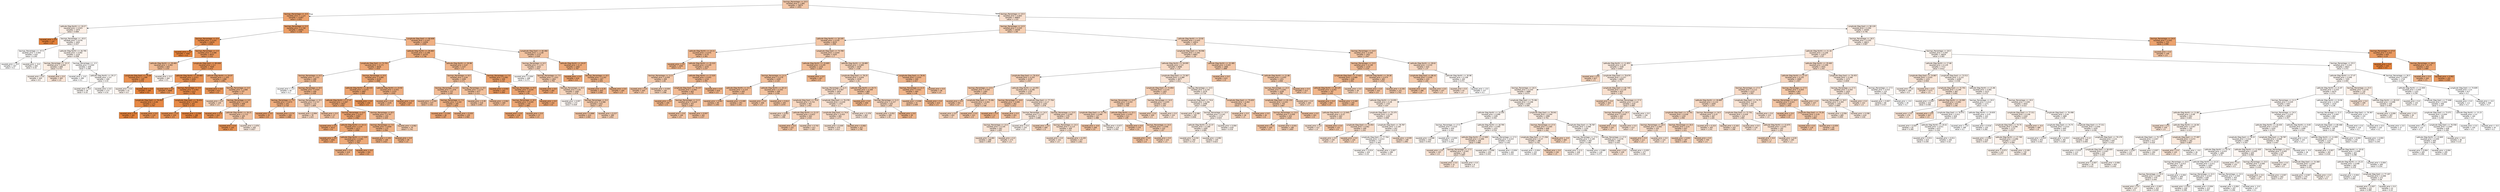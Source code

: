 digraph Tree {
node [shape=box, style="filled", color="black", fontname="helvetica"] ;
edge [fontname="helvetica"] ;
0 [label="Savings_Percentage <= 10.5\nsquared_error = 1.681\nsamples = 79870\nvalue = 1.853", fillcolor="#f4c8a9"] ;
1 [label="Savings_Percentage <= -0.5\nsquared_error = 1.123\nsamples = 31067\nvalue = 3.001", fillcolor="#eca26d"] ;
0 -> 1 [labeldistance=2.5, labelangle=45, headlabel="True"] ;
2 [label="Latitude (Deg North) <= 19.27\nsquared_error = 0.923\nsamples = 1974\nvalue = 0.684", fillcolor="#fcefe6"] ;
1 -> 2 ;
3 [label="squared_error = 0.0\nsamples = 142\nvalue = 4.0", fillcolor="#e58139"] ;
2 -> 3 ;
4 [label="Savings_Percentage <= -43.0\nsquared_error = 0.076\nsamples = 1832\nvalue = 0.427", fillcolor="#fdf7f3"] ;
2 -> 4 ;
5 [label="Savings_Percentage <= -57.5\nsquared_error = 0.004\nsamples = 616\nvalue = 0.265", fillcolor="#fffdfc"] ;
4 -> 5 ;
6 [label="squared_error = -0.0\nsamples = 307\nvalue = 0.2", fillcolor="#ffffff"] ;
5 -> 6 ;
7 [label="squared_error = -0.0\nsamples = 309\nvalue = 0.33", fillcolor="#fefbf8"] ;
5 -> 7 ;
8 [label="Latitude (Deg North) <= 26.795\nsquared_error = 0.092\nsamples = 1216\nvalue = 0.508", fillcolor="#fdf5ef"] ;
4 -> 8 ;
9 [label="Savings_Percentage <= -21.5\nsquared_error = 0.062\nsamples = 608\nvalue = 0.751", fillcolor="#fbede2"] ;
8 -> 9 ;
10 [label="squared_error = 0.0\nsamples = 303\nvalue = 0.5", fillcolor="#fdf5ef"] ;
9 -> 10 ;
11 [label="squared_error = 0.0\nsamples = 305\nvalue = 1.0", fillcolor="#fae4d5"] ;
9 -> 11 ;
12 [label="Savings_Percentage <= -2.5\nsquared_error = 0.004\nsamples = 608\nvalue = 0.266", fillcolor="#fffdfc"] ;
8 -> 12 ;
13 [label="squared_error = -0.0\nsamples = 299\nvalue = 0.2", fillcolor="#ffffff"] ;
12 -> 13 ;
14 [label="Latitude (Deg North) <= 29.17\nsquared_error = 0.0\nsamples = 309\nvalue = 0.33", fillcolor="#fefbf8"] ;
12 -> 14 ;
15 [label="squared_error = 0.0\nsamples = 36\nvalue = 0.33", fillcolor="#fefbf8"] ;
14 -> 15 ;
16 [label="squared_error = 0.0\nsamples = 273\nvalue = 0.33", fillcolor="#fefbf8"] ;
14 -> 16 ;
17 [label="Savings_Percentage <= 5.5\nsquared_error = 0.748\nsamples = 29093\nvalue = 3.158", fillcolor="#eb9d65"] ;
1 -> 17 ;
18 [label="Savings_Percentage <= 0.5\nsquared_error = 0.432\nsamples = 15635\nvalue = 3.634", fillcolor="#e88d4c"] ;
17 -> 18 ;
19 [label="squared_error = 0.0\nsamples = 7082\nvalue = 4.0", fillcolor="#e58139"] ;
18 -> 19 ;
20 [label="Savings_Percentage <= 2.5\nsquared_error = 0.586\nsamples = 8553\nvalue = 3.332", fillcolor="#ea975c"] ;
18 -> 20 ;
21 [label="Latitude (Deg North) <= 29.465\nsquared_error = 3.062\nsamples = 604\nvalue = 2.233", fillcolor="#f1bc95"] ;
20 -> 21 ;
22 [label="Longitude (Deg East) <= 75.26\nsquared_error = 1.299\nsamples = 340\nvalue = 3.578", fillcolor="#e88f4f"] ;
21 -> 22 ;
23 [label="squared_error = 0.0\nsamples = 41\nvalue = 0.5", fillcolor="#fdf5ef"] ;
22 -> 23 ;
24 [label="squared_error = 0.0\nsamples = 299\nvalue = 4.0", fillcolor="#e58139"] ;
22 -> 24 ;
25 [label="squared_error = 0.0\nsamples = 264\nvalue = 0.5", fillcolor="#fdf5ef"] ;
21 -> 25 ;
26 [label="Longitude (Deg East) <= 80.608\nsquared_error = 0.3\nsamples = 7949\nvalue = 3.415", fillcolor="#e99457"] ;
20 -> 26 ;
27 [label="Latitude (Deg North) <= 29.465\nsquared_error = 0.011\nsamples = 6581\nvalue = 3.524", fillcolor="#e89152"] ;
26 -> 27 ;
28 [label="squared_error = 0.0\nsamples = 5968\nvalue = 3.5", fillcolor="#e89253"] ;
27 -> 28 ;
29 [label="Savings_Percentage <= 3.5\nsquared_error = 0.062\nsamples = 613\nvalue = 3.756", fillcolor="#e78946"] ;
27 -> 29 ;
30 [label="Longitude (Deg East) <= 76.453\nsquared_error = 0.06\nsamples = 271\nvalue = 3.797", fillcolor="#e68844"] ;
29 -> 30 ;
31 [label="squared_error = 0.0\nsamples = 161\nvalue = 4.0", fillcolor="#e58139"] ;
30 -> 31 ;
32 [label="squared_error = 0.0\nsamples = 110\nvalue = 3.5", fillcolor="#e89253"] ;
30 -> 32 ;
33 [label="Longitude (Deg East) <= 76.453\nsquared_error = 0.062\nsamples = 342\nvalue = 3.724", fillcolor="#e78a47"] ;
29 -> 33 ;
34 [label="squared_error = 0.0\nsamples = 154\nvalue = 3.5", fillcolor="#e89253"] ;
33 -> 34 ;
35 [label="squared_error = 0.038\nsamples = 188\nvalue = 3.907", fillcolor="#e6843e"] ;
33 -> 35 ;
36 [label="Latitude (Deg North) <= 24.07\nsquared_error = 1.355\nsamples = 1368\nvalue = 2.891", fillcolor="#eda673"] ;
26 -> 36 ;
37 [label="squared_error = 0.0\nsamples = 611\nvalue = 3.5", fillcolor="#e89253"] ;
36 -> 37 ;
38 [label="Savings_Percentage <= 3.5\nsquared_error = 1.908\nsamples = 757\nvalue = 2.4", fillcolor="#f0b68c"] ;
36 -> 38 ;
39 [label="squared_error = 0.0\nsamples = 149\nvalue = 1.5", fillcolor="#f6d4bb"] ;
38 -> 39 ;
40 [label="Savings_Percentage <= 4.5\nsquared_error = 2.128\nsamples = 608\nvalue = 2.621", fillcolor="#eeaf81"] ;
38 -> 40 ;
41 [label="squared_error = 0.0\nsamples = 263\nvalue = 3.5", fillcolor="#e89253"] ;
40 -> 41 ;
42 [label="Latitude (Deg North) <= 26.21\nsquared_error = 2.712\nsamples = 345\nvalue = 1.95", fillcolor="#f3c5a4"] ;
40 -> 42 ;
43 [label="squared_error = 0.0\nsamples = 145\nvalue = 3.5", fillcolor="#e89253"] ;
42 -> 43 ;
44 [label="squared_error = 1.676\nsamples = 200\nvalue = 0.827", fillcolor="#fbeade"] ;
42 -> 44 ;
45 [label="Longitude (Deg East) <= 80.608\nsquared_error = 0.547\nsamples = 13458\nvalue = 2.605", fillcolor="#efaf82"] ;
17 -> 45 ;
46 [label="Latitude (Deg North) <= 29.465\nsquared_error = 0.298\nsamples = 10743\nvalue = 2.748", fillcolor="#eeab7a"] ;
45 -> 46 ;
47 [label="Longitude (Deg East) <= 72.701\nsquared_error = 0.171\nsamples = 8636\nvalue = 2.833", fillcolor="#eda876"] ;
46 -> 47 ;
48 [label="Savings_Percentage <= 6.5\nsquared_error = 1.221\nsamples = 496\nvalue = 2.258", fillcolor="#f1bb94"] ;
47 -> 48 ;
49 [label="squared_error = -0.0\nsamples = 40\nvalue = 0.2", fillcolor="#ffffff"] ;
48 -> 49 ;
50 [label="Savings_Percentage <= 8.5\nsquared_error = 0.924\nsamples = 456\nvalue = 2.438", fillcolor="#f0b58a"] ;
48 -> 50 ;
51 [label="Savings_Percentage <= 7.5\nsquared_error = 0.673\nsamples = 341\nvalue = 2.718", fillcolor="#eeac7c"] ;
50 -> 51 ;
52 [label="squared_error = 0.0\nsamples = 35\nvalue = 3.0", fillcolor="#eca26d"] ;
51 -> 52 ;
53 [label="squared_error = 0.74\nsamples = 306\nvalue = 2.686", fillcolor="#eead7d"] ;
51 -> 53 ;
54 [label="Savings_Percentage <= 9.5\nsquared_error = 0.747\nsamples = 115\nvalue = 1.609", fillcolor="#f5d0b6"] ;
50 -> 54 ;
55 [label="squared_error = 0.994\nsamples = 78\nvalue = 1.423", fillcolor="#f7d6bf"] ;
54 -> 55 ;
56 [label="squared_error = 0.0\nsamples = 37\nvalue = 2.0", fillcolor="#f3c3a1"] ;
54 -> 56 ;
57 [label="Savings_Percentage <= 9.5\nsquared_error = 0.085\nsamples = 8140\nvalue = 2.868", fillcolor="#eda774"] ;
47 -> 57 ;
58 [label="Latitude (Deg North) <= 28.315\nsquared_error = 0.073\nsamples = 5987\nvalue = 2.949", fillcolor="#eca470"] ;
57 -> 58 ;
59 [label="Latitude (Deg North) <= 27.47\nsquared_error = 0.067\nsamples = 5837\nvalue = 2.935", fillcolor="#eca470"] ;
58 -> 59 ;
60 [label="Savings_Percentage <= 8.5\nsquared_error = 0.017\nsamples = 5583\nvalue = 2.962", fillcolor="#eca36f"] ;
59 -> 60 ;
61 [label="squared_error = 0.0\nsamples = 3512\nvalue = 3.0", fillcolor="#eca26d"] ;
60 -> 61 ;
62 [label="Latitude (Deg North) <= 14.11\nsquared_error = 0.04\nsamples = 2071\nvalue = 2.899", fillcolor="#eda672"] ;
60 -> 62 ;
63 [label="squared_error = 0.0\nsamples = 1061\nvalue = 3.0", fillcolor="#eca26d"] ;
62 -> 63 ;
64 [label="Latitude (Deg North) <= 17.525\nsquared_error = 0.061\nsamples = 1010\nvalue = 2.793", fillcolor="#eda978"] ;
62 -> 64 ;
65 [label="squared_error = 0.0\nsamples = 419\nvalue = 2.5", fillcolor="#efb387"] ;
64 -> 65 ;
66 [label="squared_error = 0.0\nsamples = 591\nvalue = 3.0", fillcolor="#eca26d"] ;
64 -> 66 ;
67 [label="Savings_Percentage <= 8.5\nsquared_error = 0.767\nsamples = 254\nvalue = 2.329", fillcolor="#f0b890"] ;
59 -> 67 ;
68 [label="Savings_Percentage <= 7.0\nsquared_error = 0.858\nsamples = 175\nvalue = 2.594", fillcolor="#efb082"] ;
67 -> 68 ;
69 [label="squared_error = 1.101\nsamples = 136\nvalue = 2.621", fillcolor="#eeaf81"] ;
68 -> 69 ;
70 [label="squared_error = 0.0\nsamples = 39\nvalue = 2.5", fillcolor="#efb387"] ;
68 -> 70 ;
71 [label="squared_error = 0.062\nsamples = 79\nvalue = 1.741", fillcolor="#f4ccaf"] ;
67 -> 71 ;
72 [label="squared_error = 0.0\nsamples = 150\nvalue = 3.5", fillcolor="#e89253"] ;
58 -> 72 ;
73 [label="Latitude (Deg North) <= 23.92\nsquared_error = 0.051\nsamples = 2153\nvalue = 2.644", fillcolor="#eeae80"] ;
57 -> 73 ;
74 [label="squared_error = 0.0\nsamples = 1535\nvalue = 2.5", fillcolor="#efb387"] ;
73 -> 74 ;
75 [label="squared_error = 0.0\nsamples = 618\nvalue = 3.0", fillcolor="#eca26d"] ;
73 -> 75 ;
76 [label="Latitude (Deg North) <= 30.98\nsquared_error = 0.67\nsamples = 2107\nvalue = 2.4", fillcolor="#f0b68c"] ;
46 -> 76 ;
77 [label="Savings_Percentage <= 8.5\nsquared_error = 0.64\nsamples = 1599\nvalue = 2.171", fillcolor="#f2be98"] ;
76 -> 77 ;
78 [label="Savings_Percentage <= 6.5\nsquared_error = 1.076\nsamples = 722\nvalue = 2.244", fillcolor="#f1bb95"] ;
77 -> 78 ;
79 [label="squared_error = 1.334\nsamples = 537\nvalue = 2.102", fillcolor="#f2c09c"] ;
78 -> 79 ;
80 [label="Savings_Percentage <= 7.5\nsquared_error = 0.102\nsamples = 185\nvalue = 2.654", fillcolor="#eeae7f"] ;
78 -> 80 ;
81 [label="squared_error = 0.244\nsamples = 46\nvalue = 2.87", fillcolor="#eda674"] ;
80 -> 81 ;
82 [label="squared_error = 0.035\nsamples = 139\nvalue = 2.583", fillcolor="#efb083"] ;
80 -> 82 ;
83 [label="Savings_Percentage <= 9.5\nsquared_error = 0.274\nsamples = 877\nvalue = 2.111", fillcolor="#f2c09b"] ;
77 -> 83 ;
84 [label="squared_error = 0.39\nsamples = 518\nvalue = 2.001", fillcolor="#f3c3a1"] ;
83 -> 84 ;
85 [label="squared_error = 0.062\nsamples = 359\nvalue = 2.27", fillcolor="#f1ba93"] ;
83 -> 85 ;
86 [label="Savings_Percentage <= 7.5\nsquared_error = 0.082\nsamples = 508\nvalue = 3.119", fillcolor="#eb9e67"] ;
76 -> 86 ;
87 [label="squared_error = 0.042\nsamples = 201\nvalue = 3.393", fillcolor="#e99559"] ;
86 -> 87 ;
88 [label="Savings_Percentage <= 9.5\nsquared_error = 0.026\nsamples = 307\nvalue = 2.94", fillcolor="#eca470"] ;
86 -> 88 ;
89 [label="Savings_Percentage <= 8.5\nsquared_error = 0.045\nsamples = 155\nvalue = 2.881", fillcolor="#eda673"] ;
88 -> 89 ;
90 [label="squared_error = 0.0\nsamples = 118\nvalue = 3.0", fillcolor="#eca26d"] ;
89 -> 90 ;
91 [label="squared_error = 0.0\nsamples = 37\nvalue = 2.5", fillcolor="#efb387"] ;
89 -> 91 ;
92 [label="squared_error = 0.0\nsamples = 152\nvalue = 3.0", fillcolor="#eca26d"] ;
88 -> 92 ;
93 [label="Longitude (Deg East) <= 82.082\nsquared_error = 1.128\nsamples = 2715\nvalue = 2.039", fillcolor="#f2c29f"] ;
45 -> 93 ;
94 [label="Savings_Percentage <= 6.5\nsquared_error = 1.173\nsamples = 1632\nvalue = 1.543", fillcolor="#f6d2b9"] ;
93 -> 94 ;
95 [label="squared_error = 0.004\nsamples = 268\nvalue = 0.271", fillcolor="#fffdfb"] ;
94 -> 95 ;
96 [label="Savings_Percentage <= 7.5\nsquared_error = 1.022\nsamples = 1364\nvalue = 1.793", fillcolor="#f4caac"] ;
94 -> 96 ;
97 [label="squared_error = 0.0\nsamples = 282\nvalue = 3.0", fillcolor="#eca26d"] ;
96 -> 97 ;
98 [label="Savings_Percentage <= 8.5\nsquared_error = 0.81\nsamples = 1082\nvalue = 1.478", fillcolor="#f6d5bc"] ;
96 -> 98 ;
99 [label="squared_error = 0.007\nsamples = 272\nvalue = 0.429", fillcolor="#fdf7f3"] ;
98 -> 99 ;
100 [label="Savings_Percentage <= 9.5\nsquared_error = 0.586\nsamples = 810\nvalue = 1.831", fillcolor="#f4c9aa"] ;
98 -> 100 ;
101 [label="squared_error = 0.868\nsamples = 414\nvalue = 2.002", fillcolor="#f3c3a1"] ;
100 -> 101 ;
102 [label="squared_error = 0.227\nsamples = 396\nvalue = 1.652", fillcolor="#f5cfb3"] ;
100 -> 102 ;
103 [label="Latitude (Deg North) <= 24.07\nsquared_error = 0.13\nsamples = 1083\nvalue = 2.787", fillcolor="#eda978"] ;
93 -> 103 ;
104 [label="squared_error = 0.0\nsamples = 616\nvalue = 3.0", fillcolor="#eca26d"] ;
103 -> 104 ;
105 [label="Savings_Percentage <= 8.5\nsquared_error = 0.162\nsamples = 467\nvalue = 2.505", fillcolor="#efb387"] ;
103 -> 105 ;
106 [label="squared_error = 0.25\nsamples = 303\nvalue = 2.508", fillcolor="#efb287"] ;
105 -> 106 ;
107 [label="squared_error = 0.0\nsamples = 164\nvalue = 2.5", fillcolor="#efb387"] ;
105 -> 107 ;
108 [label="Savings_Percentage <= 15.5\nsquared_error = 0.663\nsamples = 48803\nvalue = 1.122", fillcolor="#f9e0cf"] ;
0 -> 108 [labeldistance=2.5, labelangle=-45, headlabel="False"] ;
109 [label="Savings_Percentage <= 12.5\nsquared_error = 0.535\nsamples = 19439\nvalue = 1.69", fillcolor="#f5ceb1"] ;
108 -> 109 ;
110 [label="Latitude (Deg North) <= 18.105\nsquared_error = 0.535\nsamples = 8525\nvalue = 1.946", fillcolor="#f3c5a4"] ;
109 -> 110 ;
111 [label="Latitude (Deg North) <= 14.11\nsquared_error = 0.075\nsamples = 3170\nvalue = 2.361", fillcolor="#f0b78e"] ;
110 -> 111 ;
112 [label="squared_error = 0.0\nsamples = 1494\nvalue = 2.5", fillcolor="#efb387"] ;
111 -> 112 ;
113 [label="Latitude (Deg North) <= 15.315\nsquared_error = 0.109\nsamples = 1676\nvalue = 2.237", fillcolor="#f1bb95"] ;
111 -> 113 ;
114 [label="Savings_Percentage <= 11.5\nsquared_error = 0.056\nsamples = 458\nvalue = 1.83", fillcolor="#f4c9aa"] ;
113 -> 114 ;
115 [label="squared_error = 0.0\nsamples = 264\nvalue = 2.0", fillcolor="#f3c3a1"] ;
114 -> 115 ;
116 [label="squared_error = 0.039\nsamples = 194\nvalue = 1.598", fillcolor="#f5d1b6"] ;
114 -> 116 ;
117 [label="Latitude (Deg North) <= 17.525\nsquared_error = 0.043\nsamples = 1218\nvalue = 2.391", fillcolor="#f0b68d"] ;
113 -> 117 ;
118 [label="Longitude (Deg East) <= 76.157\nsquared_error = 0.062\nsamples = 602\nvalue = 2.279", fillcolor="#f1ba93"] ;
117 -> 118 ;
119 [label="squared_error = 0.0\nsamples = 295\nvalue = 2.5", fillcolor="#efb387"] ;
118 -> 119 ;
120 [label="Savings_Percentage <= 11.5\nsquared_error = 0.029\nsamples = 307\nvalue = 2.067", fillcolor="#f2c19e"] ;
118 -> 120 ;
121 [label="squared_error = 0.0\nsamples = 146\nvalue = 2.0", fillcolor="#f3c3a1"] ;
120 -> 121 ;
122 [label="squared_error = 0.047\nsamples = 161\nvalue = 2.127", fillcolor="#f2bf9b"] ;
120 -> 122 ;
123 [label="squared_error = 0.0\nsamples = 616\nvalue = 2.5", fillcolor="#efb387"] ;
117 -> 123 ;
124 [label="Longitude (Deg East) <= 73.785\nsquared_error = 0.644\nsamples = 5355\nvalue = 1.7", fillcolor="#f5cdb1"] ;
110 -> 124 ;
125 [label="Latitude (Deg North) <= 23.805\nsquared_error = 0.245\nsamples = 1316\nvalue = 2.204", fillcolor="#f1bd97"] ;
124 -> 125 ;
126 [label="Savings_Percentage <= 11.5\nsquared_error = 0.279\nsamples = 1049\nvalue = 2.129", fillcolor="#f2bf9a"] ;
125 -> 126 ;
127 [label="Latitude (Deg North) <= 22.1\nsquared_error = 0.224\nsamples = 450\nvalue = 2.252", fillcolor="#f1bb94"] ;
126 -> 127 ;
128 [label="squared_error = 0.061\nsamples = 99\nvalue = 2.293", fillcolor="#f1ba92"] ;
127 -> 128 ;
129 [label="squared_error = 0.269\nsamples = 351\nvalue = 2.241", fillcolor="#f1bb95"] ;
127 -> 129 ;
130 [label="Latitude (Deg North) <= 20.12\nsquared_error = 0.301\nsamples = 599\nvalue = 2.036", fillcolor="#f2c29f"] ;
126 -> 130 ;
131 [label="squared_error = 0.0\nsamples = 306\nvalue = 2.0", fillcolor="#f3c3a1"] ;
130 -> 131 ;
132 [label="squared_error = 0.612\nsamples = 293\nvalue = 2.074", fillcolor="#f2c19d"] ;
130 -> 132 ;
133 [label="squared_error = 0.0\nsamples = 267\nvalue = 2.5", fillcolor="#efb387"] ;
125 -> 133 ;
134 [label="Latitude (Deg North) <= 26.885\nsquared_error = 0.665\nsamples = 4039\nvalue = 1.536", fillcolor="#f6d3b9"] ;
124 -> 134 ;
135 [label="Longitude (Deg East) <= 78.25\nsquared_error = 0.626\nsamples = 3539\nvalue = 1.41", fillcolor="#f7d7c0"] ;
134 -> 135 ;
136 [label="Savings_Percentage <= 11.5\nsquared_error = 0.567\nsamples = 2654\nvalue = 1.216", fillcolor="#f8ddca"] ;
135 -> 136 ;
137 [label="Longitude (Deg East) <= 74.6\nsquared_error = 0.741\nsamples = 901\nvalue = 1.441", fillcolor="#f7d6be"] ;
136 -> 137 ;
138 [label="squared_error = 0.901\nsamples = 338\nvalue = 1.288", fillcolor="#f8dbc6"] ;
137 -> 138 ;
139 [label="Latitude (Deg North) <= 21.57\nsquared_error = 0.622\nsamples = 563\nvalue = 1.533", fillcolor="#f6d3ba"] ;
137 -> 139 ;
140 [label="squared_error = 0.0\nsamples = 152\nvalue = 2.0", fillcolor="#f3c3a1"] ;
139 -> 140 ;
141 [label="squared_error = 0.742\nsamples = 411\nvalue = 1.361", fillcolor="#f7d9c3"] ;
139 -> 141 ;
142 [label="Longitude (Deg East) <= 76.378\nsquared_error = 0.439\nsamples = 1753\nvalue = 1.1", fillcolor="#f9e1d0"] ;
136 -> 142 ;
143 [label="Longitude (Deg East) <= 74.6\nsquared_error = 0.433\nsamples = 891\nvalue = 1.277", fillcolor="#f8dbc7"] ;
142 -> 143 ;
144 [label="squared_error = 0.449\nsamples = 570\nvalue = 1.013", fillcolor="#f9e4d5"] ;
143 -> 144 ;
145 [label="squared_error = 0.062\nsamples = 321\nvalue = 1.746", fillcolor="#f4ccae"] ;
143 -> 145 ;
146 [label="squared_error = 0.378\nsamples = 862\nvalue = 0.916", fillcolor="#fae7da"] ;
142 -> 146 ;
147 [label="Latitude (Deg North) <= 24.71\nsquared_error = 0.349\nsamples = 885\nvalue = 1.993", fillcolor="#f3c4a2"] ;
135 -> 147 ;
148 [label="squared_error = 0.0\nsamples = 456\nvalue = 2.5", fillcolor="#efb387"] ;
147 -> 148 ;
149 [label="Savings_Percentage <= 11.5\nsquared_error = 0.157\nsamples = 429\nvalue = 1.455", fillcolor="#f6d5be"] ;
147 -> 149 ;
150 [label="squared_error = 0.052\nsamples = 390\nvalue = 1.35", fillcolor="#f7d9c3"] ;
149 -> 150 ;
151 [label="squared_error = 0.0\nsamples = 39\nvalue = 2.5", fillcolor="#efb387"] ;
149 -> 151 ;
152 [label="Longitude (Deg East) <= 76.91\nsquared_error = 0.033\nsamples = 500\nvalue = 2.427", fillcolor="#f0b58b"] ;
134 -> 152 ;
153 [label="Savings_Percentage <= 11.5\nsquared_error = 0.021\nsamples = 464\nvalue = 2.46", fillcolor="#f0b489"] ;
152 -> 153 ;
154 [label="squared_error = 0.046\nsamples = 41\nvalue = 2.049", fillcolor="#f2c29f"] ;
153 -> 154 ;
155 [label="squared_error = 0.0\nsamples = 423\nvalue = 2.5", fillcolor="#efb387"] ;
153 -> 155 ;
156 [label="squared_error = 0.0\nsamples = 36\nvalue = 2.0", fillcolor="#f3c3a1"] ;
152 -> 156 ;
157 [label="Latitude (Deg North) <= 23.92\nsquared_error = 0.443\nsamples = 10914\nvalue = 1.49", fillcolor="#f6d4bc"] ;
109 -> 157 ;
158 [label="Longitude (Deg East) <= 78.596\nsquared_error = 0.392\nsamples = 8962\nvalue = 1.39", fillcolor="#f7d8c1"] ;
157 -> 158 ;
159 [label="Latitude (Deg North) <= 18.095\nsquared_error = 0.4\nsamples = 6996\nvalue = 1.25", fillcolor="#f8dcc8"] ;
158 -> 159 ;
160 [label="Longitude (Deg East) <= 76.414\nsquared_error = 0.255\nsamples = 3119\nvalue = 1.547", fillcolor="#f6d2b9"] ;
159 -> 160 ;
161 [label="Savings_Percentage <= 13.5\nsquared_error = 0.055\nsamples = 1364\nvalue = 1.834", fillcolor="#f4c9aa"] ;
160 -> 161 ;
162 [label="squared_error = 0.0\nsamples = 591\nvalue = 2.0", fillcolor="#f3c3a1"] ;
161 -> 162 ;
163 [label="Longitude (Deg East) <= 75.381\nsquared_error = 0.061\nsamples = 773\nvalue = 1.708", fillcolor="#f5cdb0"] ;
161 -> 163 ;
164 [label="squared_error = 0.0\nsamples = 452\nvalue = 1.5", fillcolor="#f6d4bb"] ;
163 -> 164 ;
165 [label="squared_error = 0.0\nsamples = 321\nvalue = 2.0", fillcolor="#f3c3a1"] ;
163 -> 165 ;
166 [label="Latitude (Deg North) <= 14.055\nsquared_error = 0.296\nsamples = 1755\nvalue = 1.324", fillcolor="#f7dac4"] ;
160 -> 166 ;
167 [label="Savings_Percentage <= 14.0\nsquared_error = 0.006\nsamples = 462\nvalue = 2.012", fillcolor="#f3c3a1"] ;
166 -> 167 ;
168 [label="squared_error = 0.0\nsamples = 11\nvalue = 2.5", fillcolor="#efb387"] ;
167 -> 168 ;
169 [label="squared_error = 0.0\nsamples = 451\nvalue = 2.0", fillcolor="#f3c3a1"] ;
167 -> 169 ;
170 [label="Longitude (Deg East) <= 77.704\nsquared_error = 0.17\nsamples = 1293\nvalue = 1.078", fillcolor="#f9e2d1"] ;
166 -> 170 ;
171 [label="Savings_Percentage <= 14.5\nsquared_error = 0.157\nsamples = 715\nvalue = 0.896", fillcolor="#fae8db"] ;
170 -> 171 ;
172 [label="Savings_Percentage <= 13.5\nsquared_error = 0.145\nsamples = 561\nvalue = 1.005", fillcolor="#f9e4d5"] ;
171 -> 172 ;
173 [label="squared_error = 0.283\nsamples = 288\nvalue = 1.009", fillcolor="#f9e4d5"] ;
172 -> 173 ;
174 [label="squared_error = 0.0\nsamples = 273\nvalue = 1.0", fillcolor="#fae4d5"] ;
172 -> 174 ;
175 [label="squared_error = 0.0\nsamples = 154\nvalue = 0.5", fillcolor="#fdf5ef"] ;
171 -> 175 ;
176 [label="Savings_Percentage <= 13.5\nsquared_error = 0.095\nsamples = 578\nvalue = 1.304", fillcolor="#f7dac5"] ;
170 -> 176 ;
177 [label="squared_error = 0.0\nsamples = 269\nvalue = 1.5", fillcolor="#f6d4bb"] ;
176 -> 177 ;
178 [label="Savings_Percentage <= 14.5\nsquared_error = 0.115\nsamples = 309\nvalue = 1.133", fillcolor="#f9e0ce"] ;
176 -> 178 ;
179 [label="squared_error = 0.0\nsamples = 152\nvalue = 1.0", fillcolor="#fae4d5"] ;
178 -> 179 ;
180 [label="squared_error = 0.193\nsamples = 157\nvalue = 1.261", fillcolor="#f8dcc8"] ;
178 -> 180 ;
181 [label="Longitude (Deg East) <= 73.367\nsquared_error = 0.389\nsamples = 3877\nvalue = 1.011", fillcolor="#f9e4d5"] ;
159 -> 181 ;
182 [label="Longitude (Deg East) <= 72.854\nsquared_error = 0.215\nsamples = 1301\nvalue = 1.575", fillcolor="#f6d1b7"] ;
181 -> 182 ;
183 [label="Savings_Percentage <= 13.5\nsquared_error = 0.253\nsamples = 838\nvalue = 1.709", fillcolor="#f5cdb0"] ;
182 -> 183 ;
184 [label="Longitude (Deg East) <= 72.701\nsquared_error = 0.486\nsamples = 327\nvalue = 1.488", fillcolor="#f6d4bc"] ;
183 -> 184 ;
185 [label="squared_error = -0.0\nsamples = 208\nvalue = 2.0", fillcolor="#f3c3a1"] ;
184 -> 185 ;
186 [label="squared_error = 0.077\nsamples = 119\nvalue = 0.593", fillcolor="#fcf2eb"] ;
184 -> 186 ;
187 [label="Latitude (Deg North) <= 22.1\nsquared_error = 0.052\nsamples = 511\nvalue = 1.85", fillcolor="#f4c8a9"] ;
183 -> 187 ;
188 [label="squared_error = 0.0\nsamples = 279\nvalue = 2.0", fillcolor="#f3c3a1"] ;
187 -> 188 ;
189 [label="Savings_Percentage <= 14.5\nsquared_error = 0.056\nsamples = 232\nvalue = 1.67", fillcolor="#f5ceb2"] ;
187 -> 189 ;
190 [label="squared_error = 0.0\nsamples = 79\nvalue = 2.0", fillcolor="#f3c3a1"] ;
189 -> 190 ;
191 [label="squared_error = 0.0\nsamples = 153\nvalue = 1.5", fillcolor="#f6d4bb"] ;
189 -> 191 ;
192 [label="Savings_Percentage <= 14.5\nsquared_error = 0.055\nsamples = 463\nvalue = 1.334", fillcolor="#f7d9c4"] ;
182 -> 192 ;
193 [label="squared_error = 0.0\nsamples = 309\nvalue = 1.5", fillcolor="#f6d4bb"] ;
192 -> 193 ;
194 [label="squared_error = 0.0\nsamples = 154\nvalue = 1.0", fillcolor="#fae4d5"] ;
192 -> 194 ;
195 [label="Savings_Percentage <= 14.5\nsquared_error = 0.234\nsamples = 2576\nvalue = 0.726", fillcolor="#fbeee4"] ;
181 -> 195 ;
196 [label="Longitude (Deg East) <= 74.6\nsquared_error = 0.206\nsamples = 2498\nvalue = 0.694", fillcolor="#fcefe5"] ;
195 -> 196 ;
197 [label="squared_error = 0.268\nsamples = 785\nvalue = 0.846", fillcolor="#fbeadd"] ;
196 -> 197 ;
198 [label="Savings_Percentage <= 13.5\nsquared_error = 0.161\nsamples = 1713\nvalue = 0.624", fillcolor="#fcf1e9"] ;
196 -> 198 ;
199 [label="Latitude (Deg North) <= 21.57\nsquared_error = 0.189\nsamples = 1095\nvalue = 0.685", fillcolor="#fcefe6"] ;
198 -> 199 ;
200 [label="squared_error = 0.234\nsamples = 760\nvalue = 0.713", fillcolor="#fbeee4"] ;
199 -> 200 ;
201 [label="squared_error = 0.082\nsamples = 335\nvalue = 0.623", fillcolor="#fcf1e9"] ;
199 -> 201 ;
202 [label="squared_error = 0.094\nsamples = 618\nvalue = 0.516", fillcolor="#fdf5ef"] ;
198 -> 202 ;
203 [label="Longitude (Deg East) <= 75.635\nsquared_error = 0.062\nsamples = 78\nvalue = 1.756", fillcolor="#f4cbae"] ;
195 -> 203 ;
204 [label="squared_error = 0.0\nsamples = 38\nvalue = 1.5", fillcolor="#f6d4bb"] ;
203 -> 204 ;
205 [label="squared_error = 0.0\nsamples = 40\nvalue = 2.0", fillcolor="#f3c3a1"] ;
203 -> 205 ;
206 [label="Latitude (Deg North) <= 15.385\nsquared_error = 0.043\nsamples = 1966\nvalue = 1.889", fillcolor="#f3c7a7"] ;
158 -> 206 ;
207 [label="squared_error = 0.0\nsamples = 615\nvalue = 2.0", fillcolor="#f3c3a1"] ;
206 -> 207 ;
208 [label="Latitude (Deg North) <= 21.86\nsquared_error = 0.055\nsamples = 1351\nvalue = 1.838", fillcolor="#f4c9aa"] ;
206 -> 208 ;
209 [label="Savings_Percentage <= 14.5\nsquared_error = 0.061\nsamples = 1038\nvalue = 1.789", fillcolor="#f4caac"] ;
208 -> 209 ;
210 [label="Longitude (Deg East) <= 81.153\nsquared_error = 0.041\nsamples = 755\nvalue = 1.897", fillcolor="#f3c7a7"] ;
209 -> 210 ;
211 [label="Savings_Percentage <= 13.5\nsquared_error = 0.056\nsamples = 454\nvalue = 1.829", fillcolor="#f4c9aa"] ;
210 -> 211 ;
212 [label="squared_error = 0.0\nsamples = 258\nvalue = 2.0", fillcolor="#f3c3a1"] ;
211 -> 212 ;
213 [label="squared_error = 0.041\nsamples = 196\nvalue = 1.605", fillcolor="#f5d0b6"] ;
211 -> 213 ;
214 [label="squared_error = 0.0\nsamples = 301\nvalue = 2.0", fillcolor="#f3c3a1"] ;
210 -> 214 ;
215 [label="squared_error = 0.0\nsamples = 283\nvalue = 1.5", fillcolor="#f6d4bb"] ;
209 -> 215 ;
216 [label="squared_error = 0.0\nsamples = 313\nvalue = 2.0", fillcolor="#f3c3a1"] ;
208 -> 216 ;
217 [label="Savings_Percentage <= 14.5\nsquared_error = 0.426\nsamples = 1952\nvalue = 1.947", fillcolor="#f3c5a4"] ;
157 -> 217 ;
218 [label="Savings_Percentage <= 13.5\nsquared_error = 0.138\nsamples = 1319\nvalue = 2.224", fillcolor="#f1bc96"] ;
217 -> 218 ;
219 [label="Longitude (Deg East) <= 77.621\nsquared_error = 0.089\nsamples = 836\nvalue = 2.401", fillcolor="#f0b68c"] ;
218 -> 219 ;
220 [label="Latitude (Deg North) <= 30.125\nsquared_error = 0.052\nsamples = 797\nvalue = 2.445", fillcolor="#f0b58a"] ;
219 -> 220 ;
221 [label="squared_error = 0.0\nsamples = 592\nvalue = 2.5", fillcolor="#efb387"] ;
220 -> 221 ;
222 [label="squared_error = 0.169\nsamples = 205\nvalue = 2.285", fillcolor="#f1ba92"] ;
220 -> 222 ;
223 [label="squared_error = 0.0\nsamples = 39\nvalue = 1.5", fillcolor="#f6d4bb"] ;
219 -> 223 ;
224 [label="Latitude (Deg North) <= 29.28\nsquared_error = 0.074\nsamples = 483\nvalue = 1.919", fillcolor="#f3c6a5"] ;
218 -> 224 ;
225 [label="squared_error = 0.0\nsamples = 332\nvalue = 2.0", fillcolor="#f3c3a1"] ;
224 -> 225 ;
226 [label="squared_error = 0.192\nsamples = 151\nvalue = 1.742", fillcolor="#f4ccaf"] ;
224 -> 226 ;
227 [label="Latitude (Deg North) <= 28.62\nsquared_error = 0.532\nsamples = 633\nvalue = 1.37", fillcolor="#f7d8c2"] ;
217 -> 227 ;
228 [label="Longitude (Deg East) <= 86.42\nsquared_error = 0.056\nsamples = 433\nvalue = 1.83", fillcolor="#f4c9aa"] ;
227 -> 228 ;
229 [label="squared_error = 0.0\nsamples = 286\nvalue = 2.0", fillcolor="#f3c3a1"] ;
228 -> 229 ;
230 [label="squared_error = 0.0\nsamples = 147\nvalue = 1.5", fillcolor="#f6d4bb"] ;
228 -> 230 ;
231 [label="Latitude (Deg North) <= 30.98\nsquared_error = 0.108\nsamples = 200\nvalue = 0.372", fillcolor="#fef9f6"] ;
227 -> 231 ;
232 [label="squared_error = 0.0\nsamples = 43\nvalue = 1.0", fillcolor="#fae4d5"] ;
231 -> 232 ;
233 [label="squared_error = -0.0\nsamples = 157\nvalue = 0.2", fillcolor="#ffffff"] ;
231 -> 233 ;
234 [label="Longitude (Deg East) <= 90.129\nsquared_error = 0.394\nsamples = 29364\nvalue = 0.746", fillcolor="#fbede3"] ;
108 -> 234 ;
235 [label="Savings_Percentage <= 18.5\nsquared_error = 0.255\nsamples = 28611\nvalue = 0.687", fillcolor="#fcefe6"] ;
234 -> 235 ;
236 [label="Latitude (Deg North) <= 21.16\nsquared_error = 0.336\nsamples = 11977\nvalue = 0.97", fillcolor="#fae5d7"] ;
235 -> 236 ;
237 [label="Latitude (Deg North) <= 11.855\nsquared_error = 0.28\nsamples = 7436\nvalue = 0.804", fillcolor="#fbebe0"] ;
236 -> 237 ;
238 [label="squared_error = 0.0\nsamples = 627\nvalue = 1.5", fillcolor="#f6d4bb"] ;
237 -> 238 ;
239 [label="Longitude (Deg East) <= 79.679\nsquared_error = 0.257\nsamples = 6809\nvalue = 0.74", fillcolor="#fbede3"] ;
237 -> 239 ;
240 [label="Savings_Percentage <= 16.5\nsquared_error = 0.243\nsamples = 5886\nvalue = 0.674", fillcolor="#fcefe6"] ;
239 -> 240 ;
241 [label="Latitude (Deg North) <= 14.055\nsquared_error = 0.28\nsamples = 1703\nvalue = 0.87", fillcolor="#fae9dc"] ;
240 -> 241 ;
242 [label="Latitude (Deg North) <= 12.945\nsquared_error = 0.22\nsamples = 463\nvalue = 1.326", fillcolor="#f7dac4"] ;
241 -> 242 ;
243 [label="squared_error = 0.0\nsamples = 312\nvalue = 1.0", fillcolor="#fae4d5"] ;
242 -> 243 ;
244 [label="squared_error = 0.0\nsamples = 151\nvalue = 2.0", fillcolor="#f3c3a1"] ;
242 -> 244 ;
245 [label="Longitude (Deg East) <= 75.375\nsquared_error = 0.195\nsamples = 1240\nvalue = 0.699", fillcolor="#fceee5"] ;
241 -> 245 ;
246 [label="Longitude (Deg East) <= 73.353\nsquared_error = 0.062\nsamples = 309\nvalue = 1.243", fillcolor="#f8dcc9"] ;
245 -> 246 ;
247 [label="squared_error = 0.0\nsamples = 159\nvalue = 1.0", fillcolor="#fae4d5"] ;
246 -> 247 ;
248 [label="squared_error = 0.0\nsamples = 150\nvalue = 1.5", fillcolor="#f6d4bb"] ;
246 -> 248 ;
249 [label="Longitude (Deg East) <= 78.787\nsquared_error = 0.109\nsamples = 931\nvalue = 0.519", fillcolor="#fdf4ee"] ;
245 -> 249 ;
250 [label="Longitude (Deg East) <= 77.704\nsquared_error = 0.013\nsamples = 732\nvalue = 0.363", fillcolor="#fefaf7"] ;
249 -> 250 ;
251 [label="squared_error = 0.014\nsamples = 434\nvalue = 0.33", fillcolor="#fefbf8"] ;
250 -> 251 ;
252 [label="squared_error = 0.007\nsamples = 298\nvalue = 0.41", fillcolor="#fef8f4"] ;
250 -> 252 ;
253 [label="squared_error = 0.039\nsamples = 199\nvalue = 1.095", fillcolor="#f9e1d0"] ;
249 -> 253 ;
254 [label="Longitude (Deg East) <= 75.381\nsquared_error = 0.206\nsamples = 4183\nvalue = 0.594", fillcolor="#fcf2ea"] ;
240 -> 254 ;
255 [label="Latitude (Deg North) <= 14.205\nsquared_error = 0.068\nsamples = 2185\nvalue = 0.442", fillcolor="#fdf7f2"] ;
254 -> 255 ;
256 [label="Savings_Percentage <= 17.5\nsquared_error = 0.015\nsamples = 934\nvalue = 0.342", fillcolor="#fefaf8"] ;
255 -> 256 ;
257 [label="squared_error = 0.006\nsamples = 459\nvalue = 0.443", fillcolor="#fdf7f2"] ;
256 -> 257 ;
258 [label="squared_error = 0.004\nsamples = 475\nvalue = 0.245", fillcolor="#fffefd"] ;
256 -> 258 ;
259 [label="Latitude (Deg North) <= 18.795\nsquared_error = 0.095\nsamples = 1251\nvalue = 0.516", fillcolor="#fdf5ef"] ;
255 -> 259 ;
260 [label="Latitude (Deg North) <= 17.005\nsquared_error = 0.006\nsamples = 336\nvalue = 0.988", fillcolor="#fae5d6"] ;
259 -> 260 ;
261 [label="squared_error = 0.0\nsamples = 297\nvalue = 1.0", fillcolor="#fae4d5"] ;
260 -> 261 ;
262 [label="Savings_Percentage <= 17.5\nsquared_error = 0.041\nsamples = 39\nvalue = 0.897", fillcolor="#fae8db"] ;
260 -> 262 ;
263 [label="squared_error = 0.0\nsamples = 31\nvalue = 1.0", fillcolor="#fae4d5"] ;
262 -> 263 ;
264 [label="squared_error = 0.0\nsamples = 8\nvalue = 0.5", fillcolor="#fdf5ef"] ;
262 -> 264 ;
265 [label="Savings_Percentage <= 17.5\nsquared_error = 0.015\nsamples = 915\nvalue = 0.342", fillcolor="#fefaf8"] ;
259 -> 265 ;
266 [label="squared_error = 0.006\nsamples = 454\nvalue = 0.443", fillcolor="#fdf7f2"] ;
265 -> 266 ;
267 [label="squared_error = 0.004\nsamples = 461\nvalue = 0.243", fillcolor="#fffefd"] ;
265 -> 267 ;
268 [label="Longitude (Deg East) <= 78.041\nsquared_error = 0.304\nsamples = 1998\nvalue = 0.761", fillcolor="#fbece2"] ;
254 -> 268 ;
269 [label="Savings_Percentage <= 17.5\nsquared_error = 0.305\nsamples = 848\nvalue = 1.162", fillcolor="#f8dfcd"] ;
268 -> 269 ;
270 [label="Longitude (Deg East) <= 77.258\nsquared_error = 0.37\nsamples = 388\nvalue = 0.761", fillcolor="#fbece2"] ;
269 -> 270 ;
271 [label="squared_error = 0.004\nsamples = 232\nvalue = 0.264", fillcolor="#fffdfc"] ;
270 -> 271 ;
272 [label="squared_error = 0.0\nsamples = 156\nvalue = 1.5", fillcolor="#f6d4bb"] ;
270 -> 272 ;
273 [label="squared_error = -0.0\nsamples = 460\nvalue = 1.5", fillcolor="#f6d4bb"] ;
269 -> 273 ;
274 [label="Longitude (Deg East) <= 78.787\nsquared_error = 0.098\nsamples = 1150\nvalue = 0.466", fillcolor="#fdf6f1"] ;
268 -> 274 ;
275 [label="Savings_Percentage <= 17.5\nsquared_error = 0.109\nsamples = 564\nvalue = 0.385", fillcolor="#fef9f5"] ;
274 -> 275 ;
276 [label="squared_error = 0.11\nsamples = 438\nvalue = 0.417", fillcolor="#fef8f4"] ;
275 -> 276 ;
277 [label="squared_error = 0.089\nsamples = 126\nvalue = 0.272", fillcolor="#fffdfb"] ;
275 -> 277 ;
278 [label="Savings_Percentage <= 17.5\nsquared_error = 0.076\nsamples = 586\nvalue = 0.543", fillcolor="#fdf4ed"] ;
274 -> 278 ;
279 [label="squared_error = 0.0\nsamples = 109\nvalue = 1.0", fillcolor="#fae4d5"] ;
278 -> 279 ;
280 [label="squared_error = 0.035\nsamples = 477\nvalue = 0.439", fillcolor="#fdf7f3"] ;
278 -> 280 ;
281 [label="Longitude (Deg East) <= 81.745\nsquared_error = 0.139\nsamples = 923\nvalue = 1.161", fillcolor="#f8dfcd"] ;
239 -> 281 ;
282 [label="squared_error = 0.0\nsamples = 304\nvalue = 1.5", fillcolor="#f6d4bb"] ;
281 -> 282 ;
283 [label="Savings_Percentage <= 17.5\nsquared_error = 0.124\nsamples = 619\nvalue = 0.995", fillcolor="#fae5d6"] ;
281 -> 283 ;
284 [label="Savings_Percentage <= 16.5\nsquared_error = 0.055\nsamples = 463\nvalue = 1.162", fillcolor="#f8dfcd"] ;
283 -> 284 ;
285 [label="squared_error = 0.0\nsamples = 150\nvalue = 1.5", fillcolor="#f6d4bb"] ;
284 -> 285 ;
286 [label="squared_error = 0.0\nsamples = 313\nvalue = 1.0", fillcolor="#fae4d5"] ;
284 -> 286 ;
287 [label="squared_error = 0.0\nsamples = 156\nvalue = 0.5", fillcolor="#fdf5ef"] ;
283 -> 287 ;
288 [label="Latitude (Deg North) <= 29.465\nsquared_error = 0.308\nsamples = 4541\nvalue = 1.243", fillcolor="#f8dcc9"] ;
236 -> 288 ;
289 [label="Latitude (Deg North) <= 27.47\nsquared_error = 0.155\nsamples = 2969\nvalue = 1.457", fillcolor="#f6d5be"] ;
288 -> 289 ;
290 [label="Savings_Percentage <= 17.5\nsquared_error = 0.112\nsamples = 2122\nvalue = 1.302", fillcolor="#f7dac6"] ;
289 -> 290 ;
291 [label="Latitude (Deg North) <= 26.885\nsquared_error = 0.114\nsamples = 1659\nvalue = 1.374", fillcolor="#f7d8c2"] ;
290 -> 291 ;
292 [label="Longitude (Deg East) <= 72.701\nsquared_error = 0.036\nsamples = 1192\nvalue = 1.456", fillcolor="#f6d5be"] ;
291 -> 292 ;
293 [label="Savings_Percentage <= 16.5\nsquared_error = 0.062\nsamples = 255\nvalue = 1.22", fillcolor="#f8ddca"] ;
292 -> 293 ;
294 [label="squared_error = 0.0\nsamples = 112\nvalue = 1.5", fillcolor="#f6d4bb"] ;
293 -> 294 ;
295 [label="squared_error = 0.0\nsamples = 143\nvalue = 1.0", fillcolor="#fae4d5"] ;
293 -> 295 ;
296 [label="Savings_Percentage <= 16.5\nsquared_error = 0.01\nsamples = 937\nvalue = 1.521", fillcolor="#f6d3ba"] ;
292 -> 296 ;
297 [label="squared_error = 0.041\nsamples = 187\nvalue = 1.604", fillcolor="#f5d0b6"] ;
296 -> 297 ;
298 [label="squared_error = 0.0\nsamples = 750\nvalue = 1.5", fillcolor="#f6d4bb"] ;
296 -> 298 ;
299 [label="Savings_Percentage <= 16.5\nsquared_error = 0.25\nsamples = 467\nvalue = 1.165", fillcolor="#f8dfcd"] ;
291 -> 299 ;
300 [label="squared_error = 0.315\nsamples = 265\nvalue = 1.141", fillcolor="#f9e0ce"] ;
299 -> 300 ;
301 [label="squared_error = 0.163\nsamples = 202\nvalue = 1.196", fillcolor="#f8decb"] ;
299 -> 301 ;
302 [label="Longitude (Deg East) <= 74.75\nsquared_error = 0.02\nsamples = 463\nvalue = 1.043", fillcolor="#f9e3d3"] ;
290 -> 302 ;
303 [label="Longitude (Deg East) <= 72.701\nsquared_error = 0.028\nsamples = 310\nvalue = 1.065", fillcolor="#f9e2d2"] ;
302 -> 303 ;
304 [label="squared_error = 0.0\nsamples = 118\nvalue = 1.0", fillcolor="#fae4d5"] ;
303 -> 304 ;
305 [label="Latitude (Deg North) <= 22.875\nsquared_error = 0.041\nsamples = 192\nvalue = 1.104", fillcolor="#f9e1d0"] ;
303 -> 305 ;
306 [label="squared_error = 0.0\nsamples = 2\nvalue = 1.5", fillcolor="#f6d4bb"] ;
305 -> 306 ;
307 [label="squared_error = 0.04\nsamples = 190\nvalue = 1.1", fillcolor="#f9e1d0"] ;
305 -> 307 ;
308 [label="squared_error = 0.0\nsamples = 153\nvalue = 1.0", fillcolor="#fae4d5"] ;
302 -> 308 ;
309 [label="Savings_Percentage <= 17.5\nsquared_error = 0.054\nsamples = 847\nvalue = 1.844", fillcolor="#f4c9a9"] ;
289 -> 309 ;
310 [label="Savings_Percentage <= 16.5\nsquared_error = 0.021\nsamples = 640\nvalue = 1.955", fillcolor="#f3c5a4"] ;
309 -> 310 ;
311 [label="squared_error = 0.0\nsamples = 427\nvalue = 2.0", fillcolor="#f3c3a1"] ;
310 -> 311 ;
312 [label="Longitude (Deg East) <= 75.26\nsquared_error = 0.05\nsamples = 213\nvalue = 1.864", fillcolor="#f4c8a8"] ;
310 -> 312 ;
313 [label="squared_error = 0.0\nsamples = 118\nvalue = 2.0", fillcolor="#f3c3a1"] ;
312 -> 313 ;
314 [label="squared_error = 0.059\nsamples = 95\nvalue = 1.695", fillcolor="#f5cdb1"] ;
312 -> 314 ;
315 [label="squared_error = 0.0\nsamples = 207\nvalue = 1.5", fillcolor="#f6d4bb"] ;
309 -> 315 ;
316 [label="Longitude (Deg East) <= 76.453\nsquared_error = 0.348\nsamples = 1572\nvalue = 0.839", fillcolor="#fbeade"] ;
288 -> 316 ;
317 [label="Savings_Percentage <= 17.5\nsquared_error = 0.354\nsamples = 1453\nvalue = 0.879", fillcolor="#fae8dc"] ;
316 -> 317 ;
318 [label="Savings_Percentage <= 16.5\nsquared_error = 0.393\nsamples = 1301\nvalue = 0.865", fillcolor="#fae9dc"] ;
317 -> 318 ;
319 [label="squared_error = 0.556\nsamples = 685\nvalue = 0.905", fillcolor="#fae8da"] ;
318 -> 319 ;
320 [label="squared_error = 0.208\nsamples = 616\nvalue = 0.82", fillcolor="#fbeadf"] ;
318 -> 320 ;
321 [label="squared_error = 0.0\nsamples = 152\nvalue = 1.0", fillcolor="#fae4d5"] ;
317 -> 321 ;
322 [label="Savings_Percentage <= 17.5\nsquared_error = 0.015\nsamples = 119\nvalue = 0.346", fillcolor="#fefaf7"] ;
316 -> 322 ;
323 [label="squared_error = 0.007\nsamples = 80\nvalue = 0.417", fillcolor="#fef8f4"] ;
322 -> 323 ;
324 [label="squared_error = -0.0\nsamples = 39\nvalue = 0.2", fillcolor="#ffffff"] ;
322 -> 324 ;
325 [label="Savings_Percentage <= 20.5\nsquared_error = 0.097\nsamples = 16634\nvalue = 0.483", fillcolor="#fdf6f0"] ;
235 -> 325 ;
326 [label="Latitude (Deg North) <= 17.68\nsquared_error = 0.129\nsamples = 7711\nvalue = 0.612", fillcolor="#fcf1ea"] ;
325 -> 326 ;
327 [label="Longitude (Deg East) <= 74.867\nsquared_error = 0.025\nsamples = 1431\nvalue = 0.944", fillcolor="#fae6d8"] ;
326 -> 327 ;
328 [label="squared_error = 0.0\nsamples = 160\nvalue = 0.5", fillcolor="#fdf5ef"] ;
327 -> 328 ;
329 [label="squared_error = 0.0\nsamples = 1271\nvalue = 1.0", fillcolor="#fae4d5"] ;
327 -> 329 ;
330 [label="Longitude (Deg East) <= 73.512\nsquared_error = 0.122\nsamples = 6280\nvalue = 0.536", fillcolor="#fdf4ed"] ;
326 -> 330 ;
331 [label="Longitude (Deg East) <= 72.701\nsquared_error = 0.199\nsamples = 967\nvalue = 0.892", fillcolor="#fae8db"] ;
330 -> 331 ;
332 [label="squared_error = 0.007\nsamples = 424\nvalue = 0.438", fillcolor="#fdf7f3"] ;
331 -> 332 ;
333 [label="Latitude (Deg North) <= 24.595\nsquared_error = 0.062\nsamples = 543\nvalue = 1.246", fillcolor="#f8dcc9"] ;
331 -> 333 ;
334 [label="squared_error = 0.0\nsamples = 276\nvalue = 1.0", fillcolor="#fae4d5"] ;
333 -> 334 ;
335 [label="squared_error = 0.0\nsamples = 267\nvalue = 1.5", fillcolor="#f6d4bb"] ;
333 -> 335 ;
336 [label="Latitude (Deg North) <= 21.86\nsquared_error = 0.081\nsamples = 5313\nvalue = 0.472", fillcolor="#fdf6f1"] ;
330 -> 336 ;
337 [label="Savings_Percentage <= 19.5\nsquared_error = 0.013\nsamples = 1271\nvalue = 0.31", fillcolor="#fefbf9"] ;
336 -> 337 ;
338 [label="Longitude (Deg East) <= 76.472\nsquared_error = 0.011\nsamples = 928\nvalue = 0.337", fillcolor="#fefaf8"] ;
337 -> 338 ;
339 [label="squared_error = 0.007\nsamples = 55\nvalue = 0.395", fillcolor="#fef9f5"] ;
338 -> 339 ;
340 [label="Latitude (Deg North) <= 19.42\nsquared_error = 0.011\nsamples = 873\nvalue = 0.334", fillcolor="#fefbf8"] ;
338 -> 340 ;
341 [label="squared_error = 0.011\nsamples = 623\nvalue = 0.339", fillcolor="#fefaf8"] ;
340 -> 341 ;
342 [label="squared_error = 0.011\nsamples = 250\nvalue = 0.32", fillcolor="#fefbf9"] ;
340 -> 342 ;
343 [label="Latitude (Deg North) <= 19.835\nsquared_error = 0.01\nsamples = 343\nvalue = 0.237", fillcolor="#fffefd"] ;
337 -> 343 ;
344 [label="squared_error = -0.0\nsamples = 189\nvalue = 0.2", fillcolor="#ffffff"] ;
343 -> 344 ;
345 [label="squared_error = 0.018\nsamples = 154\nvalue = 0.282", fillcolor="#fefcfb"] ;
343 -> 345 ;
346 [label="Savings_Percentage <= 19.5\nsquared_error = 0.091\nsamples = 4042\nvalue = 0.522", fillcolor="#fdf4ee"] ;
336 -> 346 ;
347 [label="Longitude (Deg East) <= 77.311\nsquared_error = 0.108\nsamples = 2162\nvalue = 0.637", fillcolor="#fcf1e8"] ;
346 -> 347 ;
348 [label="Longitude (Deg East) <= 74.75\nsquared_error = 0.096\nsamples = 1773\nvalue = 0.557", fillcolor="#fdf3ec"] ;
347 -> 348 ;
349 [label="squared_error = 0.092\nsamples = 616\nvalue = 0.507", fillcolor="#fdf5ef"] ;
348 -> 349 ;
350 [label="Latitude (Deg North) <= 27.765\nsquared_error = 0.096\nsamples = 1157\nvalue = 0.584", fillcolor="#fcf2eb"] ;
348 -> 350 ;
351 [label="squared_error = 0.073\nsamples = 422\nvalue = 0.577", fillcolor="#fcf3eb"] ;
350 -> 351 ;
352 [label="squared_error = 0.109\nsamples = 735\nvalue = 0.588", fillcolor="#fcf2eb"] ;
350 -> 352 ;
353 [label="squared_error = -0.0\nsamples = 389\nvalue = 1.0", fillcolor="#fae4d5"] ;
347 -> 353 ;
354 [label="Longitude (Deg East) <= 76.498\nsquared_error = 0.04\nsamples = 1880\nvalue = 0.39", fillcolor="#fef9f5"] ;
346 -> 354 ;
355 [label="Longitude (Deg East) <= 74.75\nsquared_error = 0.015\nsamples = 845\nvalue = 0.334", fillcolor="#fefbf8"] ;
354 -> 355 ;
356 [label="squared_error = 0.015\nsamples = 453\nvalue = 0.342", fillcolor="#fefaf8"] ;
355 -> 356 ;
357 [label="squared_error = 0.015\nsamples = 392\nvalue = 0.326", fillcolor="#fefbf8"] ;
355 -> 357 ;
358 [label="Longitude (Deg East) <= 77.311\nsquared_error = 0.056\nsamples = 1035\nvalue = 0.436", fillcolor="#fdf7f3"] ;
354 -> 358 ;
359 [label="squared_error = 0.13\nsamples = 390\nvalue = 0.459", fillcolor="#fdf6f1"] ;
358 -> 359 ;
360 [label="Longitude (Deg East) <= 79.179\nsquared_error = 0.01\nsamples = 645\nvalue = 0.422", fillcolor="#fdf8f3"] ;
358 -> 360 ;
361 [label="squared_error = 0.015\nsamples = 113\nvalue = 0.331", fillcolor="#fefbf8"] ;
360 -> 361 ;
362 [label="Longitude (Deg East) <= 84.655\nsquared_error = 0.007\nsamples = 532\nvalue = 0.441", fillcolor="#fdf7f2"] ;
360 -> 362 ;
363 [label="squared_error = 0.007\nsamples = 78\nvalue = 0.422", fillcolor="#fdf8f3"] ;
362 -> 363 ;
364 [label="squared_error = 0.006\nsamples = 454\nvalue = 0.445", fillcolor="#fdf7f2"] ;
362 -> 364 ;
365 [label="Savings_Percentage <= 25.5\nsquared_error = 0.042\nsamples = 8923\nvalue = 0.372", fillcolor="#fef9f6"] ;
325 -> 365 ;
366 [label="Latitude (Deg North) <= 27.47\nsquared_error = 0.046\nsamples = 7205\nvalue = 0.404", fillcolor="#fef8f4"] ;
365 -> 366 ;
367 [label="Latitude (Deg North) <= 21.87\nsquared_error = 0.033\nsamples = 6470\nvalue = 0.374", fillcolor="#fef9f6"] ;
366 -> 367 ;
368 [label="Savings_Percentage <= 21.5\nsquared_error = 0.035\nsamples = 5451\nvalue = 0.399", fillcolor="#fef8f5"] ;
367 -> 368 ;
369 [label="Latitude (Deg North) <= 11.88\nsquared_error = 0.08\nsamples = 951\nvalue = 0.601", fillcolor="#fcf2ea"] ;
368 -> 369 ;
370 [label="squared_error = 0.0\nsamples = 159\nvalue = 1.0", fillcolor="#fae4d5"] ;
369 -> 370 ;
371 [label="Latitude (Deg North) <= 16.58\nsquared_error = 0.057\nsamples = 792\nvalue = 0.521", fillcolor="#fdf4ee"] ;
369 -> 371 ;
372 [label="Longitude (Deg East) <= 75.711\nsquared_error = 0.007\nsamples = 611\nvalue = 0.418", fillcolor="#fef8f4"] ;
371 -> 372 ;
373 [label="squared_error = 0.007\nsamples = 317\nvalue = 0.416", fillcolor="#fef8f4"] ;
372 -> 373 ;
374 [label="squared_error = 0.007\nsamples = 294\nvalue = 0.421", fillcolor="#fdf8f3"] ;
372 -> 374 ;
375 [label="Longitude (Deg East) <= 77.497\nsquared_error = 0.072\nsamples = 181\nvalue = 0.867", fillcolor="#fae9dc"] ;
371 -> 375 ;
376 [label="squared_error = 0.0\nsamples = 145\nvalue = 1.0", fillcolor="#fae4d5"] ;
375 -> 376 ;
377 [label="squared_error = -0.0\nsamples = 36\nvalue = 0.33", fillcolor="#fefbf8"] ;
375 -> 377 ;
378 [label="Savings_Percentage <= 24.5\nsquared_error = 0.015\nsamples = 4500\nvalue = 0.357", fillcolor="#fefaf7"] ;
368 -> 378 ;
379 [label="Latitude (Deg North) <= 16.435\nsquared_error = 0.015\nsamples = 3192\nvalue = 0.374", fillcolor="#fef9f6"] ;
378 -> 379 ;
380 [label="Longitude (Deg East) <= 78.15\nsquared_error = 0.016\nsamples = 2486\nvalue = 0.354", fillcolor="#fefaf7"] ;
379 -> 380 ;
381 [label="Latitude (Deg North) <= 10.74\nsquared_error = 0.014\nsamples = 1881\nvalue = 0.32", fillcolor="#fefbf9"] ;
380 -> 381 ;
382 [label="Savings_Percentage <= 23.5\nsquared_error = 0.013\nsamples = 788\nvalue = 0.374", fillcolor="#fef9f6"] ;
381 -> 382 ;
383 [label="Savings_Percentage <= 22.5\nsquared_error = 0.006\nsamples = 479\nvalue = 0.445", fillcolor="#fdf7f2"] ;
382 -> 383 ;
384 [label="squared_error = 0.0\nsamples = 157\nvalue = 0.5", fillcolor="#fdf5ef"] ;
383 -> 384 ;
385 [label="squared_error = 0.007\nsamples = 322\nvalue = 0.418", fillcolor="#fef8f4"] ;
383 -> 385 ;
386 [label="squared_error = 0.004\nsamples = 309\nvalue = 0.264", fillcolor="#fffdfc"] ;
382 -> 386 ;
387 [label="Latitude (Deg North) <= 14.23\nsquared_error = 0.011\nsamples = 1093\nvalue = 0.281", fillcolor="#fefcfb"] ;
381 -> 387 ;
388 [label="Savings_Percentage <= 22.5\nsquared_error = 0.015\nsamples = 639\nvalue = 0.309", fillcolor="#fefbf9"] ;
387 -> 388 ;
389 [label="squared_error = 0.021\nsamples = 326\nvalue = 0.348", fillcolor="#fefaf7"] ;
388 -> 389 ;
390 [label="squared_error = 0.004\nsamples = 313\nvalue = 0.267", fillcolor="#fffdfb"] ;
388 -> 390 ;
391 [label="Savings_Percentage <= 22.5\nsquared_error = 0.004\nsamples = 454\nvalue = 0.243", fillcolor="#fffefd"] ;
387 -> 391 ;
392 [label="squared_error = 0.004\nsamples = 297\nvalue = 0.266", fillcolor="#fffdfc"] ;
391 -> 392 ;
393 [label="squared_error = -0.0\nsamples = 157\nvalue = 0.2", fillcolor="#ffffff"] ;
391 -> 393 ;
394 [label="Latitude (Deg North) <= 11.935\nsquared_error = 0.005\nsamples = 605\nvalue = 0.458", fillcolor="#fdf6f2"] ;
380 -> 394 ;
395 [label="squared_error = 0.0\nsamples = 152\nvalue = 0.5", fillcolor="#fdf5ef"] ;
394 -> 395 ;
396 [label="Savings_Percentage <= 23.5\nsquared_error = 0.006\nsamples = 453\nvalue = 0.444", fillcolor="#fdf7f2"] ;
394 -> 396 ;
397 [label="squared_error = 0.0\nsamples = 150\nvalue = 0.5", fillcolor="#fdf5ef"] ;
396 -> 397 ;
398 [label="squared_error = 0.007\nsamples = 303\nvalue = 0.417", fillcolor="#fef8f4"] ;
396 -> 398 ;
399 [label="Longitude (Deg East) <= 78.787\nsquared_error = 0.008\nsamples = 706\nvalue = 0.447", fillcolor="#fdf7f2"] ;
379 -> 399 ;
400 [label="Savings_Percentage <= 23.5\nsquared_error = 0.005\nsamples = 670\nvalue = 0.46", fillcolor="#fdf6f1"] ;
399 -> 400 ;
401 [label="squared_error = 0.0\nsamples = 283\nvalue = 0.5", fillcolor="#fdf5ef"] ;
400 -> 401 ;
402 [label="Longitude (Deg East) <= 74.369\nsquared_error = 0.007\nsamples = 387\nvalue = 0.431", fillcolor="#fdf7f3"] ;
400 -> 402 ;
403 [label="squared_error = 0.007\nsamples = 270\nvalue = 0.401", fillcolor="#fef8f5"] ;
402 -> 403 ;
404 [label="squared_error = 0.0\nsamples = 117\nvalue = 0.5", fillcolor="#fdf5ef"] ;
402 -> 404 ;
405 [label="squared_error = -0.0\nsamples = 36\nvalue = 0.2", fillcolor="#ffffff"] ;
399 -> 405 ;
406 [label="Latitude (Deg North) <= 9.65\nsquared_error = 0.011\nsamples = 1308\nvalue = 0.314", fillcolor="#fefbf9"] ;
378 -> 406 ;
407 [label="squared_error = 0.0\nsamples = 155\nvalue = 0.2", fillcolor="#ffffff"] ;
406 -> 407 ;
408 [label="Latitude (Deg North) <= 11.935\nsquared_error = 0.01\nsamples = 1153\nvalue = 0.329", fillcolor="#fefbf8"] ;
406 -> 408 ;
409 [label="squared_error = 0.007\nsamples = 302\nvalue = 0.416", fillcolor="#fef8f4"] ;
408 -> 409 ;
410 [label="Latitude (Deg North) <= 19.42\nsquared_error = 0.008\nsamples = 851\nvalue = 0.298", fillcolor="#fefcfa"] ;
408 -> 410 ;
411 [label="Latitude (Deg North) <= 15.23\nsquared_error = 0.008\nsamples = 582\nvalue = 0.319", fillcolor="#fefbf9"] ;
410 -> 411 ;
412 [label="squared_error = 0.004\nsamples = 310\nvalue = 0.265", fillcolor="#fffdfc"] ;
411 -> 412 ;
413 [label="Longitude (Deg East) <= 77.197\nsquared_error = 0.006\nsamples = 272\nvalue = 0.38", fillcolor="#fef9f6"] ;
411 -> 413 ;
414 [label="squared_error = 0.007\nsamples = 231\nvalue = 0.389", fillcolor="#fef9f5"] ;
413 -> 414 ;
415 [label="squared_error = 0.0\nsamples = 41\nvalue = 0.33", fillcolor="#fefbf8"] ;
413 -> 415 ;
416 [label="squared_error = 0.004\nsamples = 269\nvalue = 0.254", fillcolor="#fffdfc"] ;
410 -> 416 ;
417 [label="Latitude (Deg North) <= 24.94\nsquared_error = 0.003\nsamples = 1019\nvalue = 0.236", fillcolor="#fffefd"] ;
367 -> 417 ;
418 [label="Savings_Percentage <= 21.5\nsquared_error = 0.004\nsamples = 864\nvalue = 0.242", fillcolor="#fffefd"] ;
417 -> 418 ;
419 [label="Longitude (Deg East) <= 80.468\nsquared_error = 0.004\nsamples = 748\nvalue = 0.249", fillcolor="#fffdfc"] ;
418 -> 419 ;
420 [label="squared_error = 0.004\nsamples = 278\nvalue = 0.255", fillcolor="#fffdfc"] ;
419 -> 420 ;
421 [label="squared_error = 0.004\nsamples = 470\nvalue = 0.245", fillcolor="#fffdfd"] ;
419 -> 421 ;
422 [label="squared_error = 0.0\nsamples = 116\nvalue = 0.2", fillcolor="#ffffff"] ;
418 -> 422 ;
423 [label="Longitude (Deg East) <= 78.367\nsquared_error = 0.0\nsamples = 155\nvalue = 0.2", fillcolor="#ffffff"] ;
417 -> 423 ;
424 [label="squared_error = 0.0\nsamples = 118\nvalue = 0.2", fillcolor="#ffffff"] ;
423 -> 424 ;
425 [label="squared_error = 0.0\nsamples = 37\nvalue = 0.2", fillcolor="#ffffff"] ;
423 -> 425 ;
426 [label="Savings_Percentage <= 23.5\nsquared_error = 0.076\nsamples = 735\nvalue = 0.675", fillcolor="#fcefe6"] ;
366 -> 426 ;
427 [label="squared_error = 0.0\nsamples = 299\nvalue = 1.0", fillcolor="#fae4d5"] ;
426 -> 427 ;
428 [label="Latitude (Deg North) <= 28.315\nsquared_error = 0.006\nsamples = 436\nvalue = 0.452", fillcolor="#fdf7f2"] ;
426 -> 428 ;
429 [label="squared_error = 0.006\nsamples = 397\nvalue = 0.447", fillcolor="#fdf7f2"] ;
428 -> 429 ;
430 [label="squared_error = 0.0\nsamples = 39\nvalue = 0.5", fillcolor="#fdf5ef"] ;
428 -> 430 ;
431 [label="Savings_Percentage <= 26.5\nsquared_error = 0.003\nsamples = 1718\nvalue = 0.237", fillcolor="#fffefd"] ;
365 -> 431 ;
432 [label="Latitude (Deg North) <= 11.935\nsquared_error = 0.004\nsamples = 1101\nvalue = 0.258", fillcolor="#fffdfc"] ;
431 -> 432 ;
433 [label="squared_error = 0.0\nsamples = 155\nvalue = 0.33", fillcolor="#fefbf8"] ;
432 -> 433 ;
434 [label="Longitude (Deg East) <= 77.848\nsquared_error = 0.004\nsamples = 946\nvalue = 0.247", fillcolor="#fffdfd"] ;
432 -> 434 ;
435 [label="Longitude (Deg East) <= 73.071\nsquared_error = 0.004\nsamples = 762\nvalue = 0.258", fillcolor="#fffdfc"] ;
434 -> 435 ;
436 [label="squared_error = 0.0\nsamples = 124\nvalue = 0.2", fillcolor="#ffffff"] ;
435 -> 436 ;
437 [label="Longitude (Deg East) <= 76.558\nsquared_error = 0.004\nsamples = 638\nvalue = 0.269", fillcolor="#fffdfb"] ;
435 -> 437 ;
438 [label="Latitude (Deg North) <= 22.845\nsquared_error = 0.004\nsamples = 600\nvalue = 0.265", fillcolor="#fffdfc"] ;
437 -> 438 ;
439 [label="squared_error = 0.004\nsamples = 305\nvalue = 0.266", fillcolor="#fffdfc"] ;
438 -> 439 ;
440 [label="squared_error = 0.004\nsamples = 295\nvalue = 0.264", fillcolor="#fffdfc"] ;
438 -> 440 ;
441 [label="squared_error = -0.0\nsamples = 38\nvalue = 0.33", fillcolor="#fefbf8"] ;
437 -> 441 ;
442 [label="Latitude (Deg North) <= 15.23\nsquared_error = 0.0\nsamples = 184\nvalue = 0.2", fillcolor="#ffffff"] ;
434 -> 442 ;
443 [label="squared_error = 0.0\nsamples = 150\nvalue = 0.2", fillcolor="#ffffff"] ;
442 -> 443 ;
444 [label="squared_error = -0.0\nsamples = 34\nvalue = 0.2", fillcolor="#ffffff"] ;
442 -> 444 ;
445 [label="Longitude (Deg East) <= 74.609\nsquared_error = 0.0\nsamples = 617\nvalue = 0.2", fillcolor="#ffffff"] ;
431 -> 445 ;
446 [label="squared_error = 0.0\nsamples = 111\nvalue = 0.2", fillcolor="#ffffff"] ;
445 -> 446 ;
447 [label="squared_error = -0.0\nsamples = 506\nvalue = 0.2", fillcolor="#ffffff"] ;
445 -> 447 ;
448 [label="Savings_Percentage <= 24.0\nsquared_error = 0.501\nsamples = 753\nvalue = 2.996", fillcolor="#eca26d"] ;
234 -> 448 ;
449 [label="squared_error = 0.0\nsamples = 148\nvalue = 2.0", fillcolor="#f3c3a1"] ;
448 -> 449 ;
450 [label="Savings_Percentage <= 27.0\nsquared_error = 0.322\nsamples = 605\nvalue = 3.24", fillcolor="#ea9a61"] ;
448 -> 450 ;
451 [label="squared_error = 0.0\nsamples = 150\nvalue = 4.0", fillcolor="#e58139"] ;
450 -> 451 ;
452 [label="Savings_Percentage <= 28.5\nsquared_error = 0.175\nsamples = 455\nvalue = 2.989", fillcolor="#eca36e"] ;
450 -> 452 ;
453 [label="squared_error = 0.0\nsamples = 164\nvalue = 2.5", fillcolor="#efb387"] ;
452 -> 453 ;
454 [label="squared_error = 0.062\nsamples = 291\nvalue = 3.265", fillcolor="#ea995f"] ;
452 -> 454 ;
}